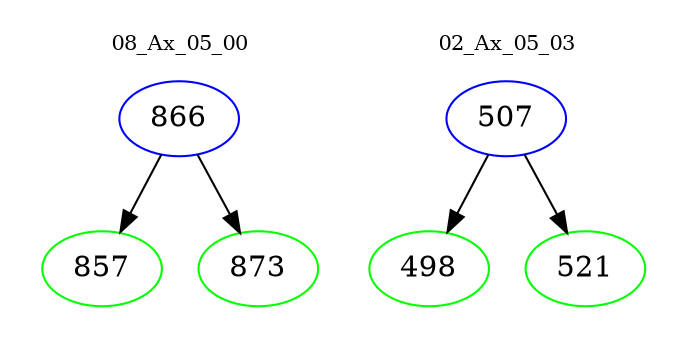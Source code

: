 digraph{
subgraph cluster_0 {
color = white
label = "08_Ax_05_00";
fontsize=10;
T0_866 [label="866", color="blue"]
T0_866 -> T0_857 [color="black"]
T0_857 [label="857", color="green"]
T0_866 -> T0_873 [color="black"]
T0_873 [label="873", color="green"]
}
subgraph cluster_1 {
color = white
label = "02_Ax_05_03";
fontsize=10;
T1_507 [label="507", color="blue"]
T1_507 -> T1_498 [color="black"]
T1_498 [label="498", color="green"]
T1_507 -> T1_521 [color="black"]
T1_521 [label="521", color="green"]
}
}
